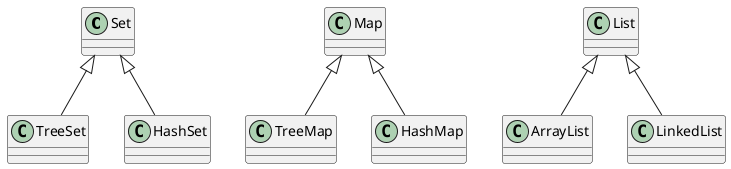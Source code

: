 @startuml

Set <|-- TreeSet
Set <|-- HashSet

Map <|-- TreeMap
Map <|-- HashMap

List <|-- ArrayList
List <|-- LinkedList

@enduml